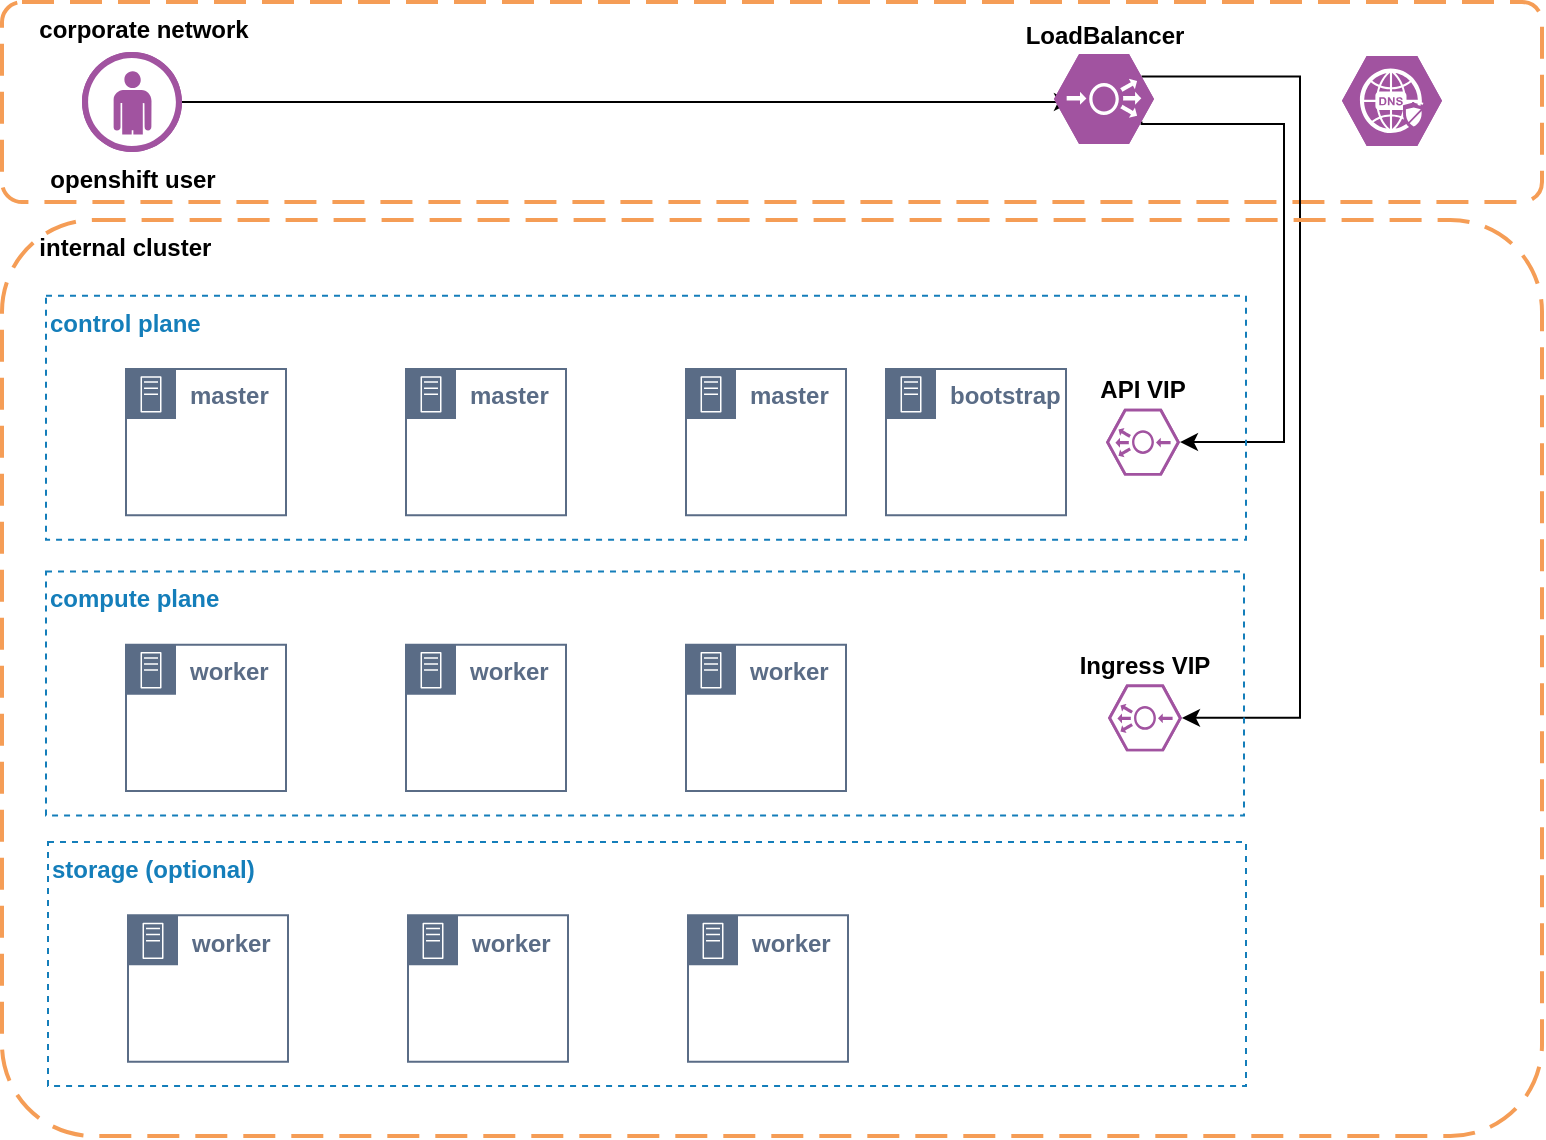 <mxfile version="14.1.8" type="device"><diagram id="D2HAmQbSStOBNY2pHx59" name="Page-1"><mxGraphModel dx="1106" dy="852" grid="0" gridSize="10" guides="1" tooltips="1" connect="1" arrows="1" fold="1" page="1" pageScale="1" pageWidth="1169" pageHeight="827" math="0" shadow="0"><root><mxCell id="0"/><mxCell id="1" parent="0"/><mxCell id="-Twyse6LTG6Oi9PKd06K-125" value="     corporate network" style="rounded=1;arcSize=10;dashed=1;strokeColor=#F59D56;fillColor=none;gradientColor=none;dashPattern=8 4;strokeWidth=2;align=left;fontStyle=1;verticalAlign=top;" parent="1" vertex="1"><mxGeometry x="200" y="220" width="770" height="100" as="geometry"/></mxCell><mxCell id="-Twyse6LTG6Oi9PKd06K-126" value="" style="verticalLabelPosition=bottom;html=1;fillColor=#A153A0;strokeColor=#ffffff;verticalAlign=top;align=center;points=[[0,0.5,0],[0.125,0.25,0],[0.25,0,0],[0.5,0,0],[0.75,0,0],[0.875,0.25,0],[1,0.5,0],[0.875,0.75,0],[0.75,1,0],[0.5,1,0],[0.125,0.75,0]];pointerEvents=1;shape=mxgraph.cisco_safe.compositeIcon;bgIcon=mxgraph.cisco_safe.design.blank_device;resIcon=mxgraph.cisco_safe.design.secure_dns;" parent="1" vertex="1"><mxGeometry x="870" y="247" width="50" height="45" as="geometry"/></mxCell><mxCell id="-Twyse6LTG6Oi9PKd06K-140" style="edgeStyle=orthogonalEdgeStyle;rounded=0;orthogonalLoop=1;jettySize=auto;html=1;exitX=1;exitY=0.5;exitDx=0;exitDy=0;exitPerimeter=0;entryX=0.18;entryY=0.533;entryDx=0;entryDy=0;entryPerimeter=0;" parent="1" source="-Twyse6LTG6Oi9PKd06K-127" target="B9ZKigbj91a6H2IaRm09-2" edge="1"><mxGeometry relative="1" as="geometry"><mxPoint x="766" y="269.98" as="targetPoint"/></mxGeometry></mxCell><mxCell id="-Twyse6LTG6Oi9PKd06K-127" value="openshift user" style="verticalLabelPosition=bottom;html=1;fillColor=#A153A0;strokeColor=#ffffff;verticalAlign=top;align=center;points=[[0,0.5,0],[0.125,0.25,0],[0.25,0,0],[0.5,0,0],[0.75,0,0],[0.875,0.25,0],[1,0.5,0],[0.875,0.75,0],[0.75,1,0],[0.5,1,0],[0.125,0.75,0]];pointerEvents=1;shape=mxgraph.cisco_safe.compositeIcon;bgIcon=ellipse;resIcon=mxgraph.cisco_safe.design.user;fontStyle=1" parent="1" vertex="1"><mxGeometry x="240" y="245" width="50" height="50" as="geometry"/></mxCell><mxCell id="B9ZKigbj91a6H2IaRm09-38" style="edgeStyle=orthogonalEdgeStyle;rounded=0;orthogonalLoop=1;jettySize=auto;html=1;exitX=0.875;exitY=0.75;exitDx=0;exitDy=0;exitPerimeter=0;entryX=0;entryY=0.5;entryDx=0;entryDy=0;entryPerimeter=0;" parent="1" source="B9ZKigbj91a6H2IaRm09-2" target="B9ZKigbj91a6H2IaRm09-33" edge="1"><mxGeometry relative="1" as="geometry"><Array as="points"><mxPoint x="841" y="281"/><mxPoint x="841" y="440"/></Array></mxGeometry></mxCell><mxCell id="B9ZKigbj91a6H2IaRm09-39" style="edgeStyle=orthogonalEdgeStyle;rounded=0;orthogonalLoop=1;jettySize=auto;html=1;exitX=0.875;exitY=0.25;exitDx=0;exitDy=0;exitPerimeter=0;entryX=0;entryY=0.5;entryDx=0;entryDy=0;entryPerimeter=0;" parent="1" source="B9ZKigbj91a6H2IaRm09-2" target="B9ZKigbj91a6H2IaRm09-35" edge="1"><mxGeometry relative="1" as="geometry"><Array as="points"><mxPoint x="849" y="258"/><mxPoint x="849" y="578"/></Array></mxGeometry></mxCell><mxCell id="B9ZKigbj91a6H2IaRm09-2" value="&lt;b&gt;LoadBalancer&lt;/b&gt;" style="verticalLabelPosition=top;html=1;fillColor=#A153A0;strokeColor=#ffffff;verticalAlign=bottom;align=center;points=[[0,0.5,0],[0.125,0.25,0],[0.25,0,0],[0.5,0,0],[0.75,0,0],[0.875,0.25,0],[1,0.5,0],[0.875,0.75,0],[0.75,1,0],[0.5,1,0],[0.125,0.75,0]];pointerEvents=1;shape=mxgraph.cisco_safe.compositeIcon;bgIcon=mxgraph.cisco_safe.design.blank_device;resIcon=mxgraph.cisco_safe.design.load_balancer;labelPosition=center;" parent="1" vertex="1"><mxGeometry x="726" y="246" width="50" height="45" as="geometry"/></mxCell><mxCell id="-Twyse6LTG6Oi9PKd06K-92" value="     internal cluster" style="rounded=1;arcSize=10;dashed=1;strokeColor=#F59D56;fillColor=none;gradientColor=none;dashPattern=8 4;strokeWidth=2;align=left;fontStyle=1;verticalAlign=top;" parent="1" vertex="1"><mxGeometry x="200" y="329" width="770" height="458" as="geometry"/></mxCell><mxCell id="B9ZKigbj91a6H2IaRm09-28" value="" style="group" parent="1" vertex="1" connectable="0"><mxGeometry x="222" y="366.829" width="600" height="122.029" as="geometry"/></mxCell><mxCell id="-Twyse6LTG6Oi9PKd06K-102" value="" style="group" parent="B9ZKigbj91a6H2IaRm09-28" vertex="1" connectable="0"><mxGeometry x="40" y="36.609" width="360" height="73.217" as="geometry"/></mxCell><mxCell id="-Twyse6LTG6Oi9PKd06K-97" value="master" style="points=[[0,0],[0.25,0],[0.5,0],[0.75,0],[1,0],[1,0.25],[1,0.5],[1,0.75],[1,1],[0.75,1],[0.5,1],[0.25,1],[0,1],[0,0.75],[0,0.5],[0,0.25]];outlineConnect=0;gradientColor=none;html=1;whiteSpace=wrap;fontSize=12;fontStyle=1;shape=mxgraph.aws4.group;grIcon=mxgraph.aws4.group_on_premise;strokeColor=#5A6C86;fillColor=none;verticalAlign=top;align=left;spacingLeft=30;fontColor=#5A6C86;dashed=0;" parent="-Twyse6LTG6Oi9PKd06K-102" vertex="1"><mxGeometry width="80" height="73.217" as="geometry"/></mxCell><mxCell id="-Twyse6LTG6Oi9PKd06K-100" value="master" style="points=[[0,0],[0.25,0],[0.5,0],[0.75,0],[1,0],[1,0.25],[1,0.5],[1,0.75],[1,1],[0.75,1],[0.5,1],[0.25,1],[0,1],[0,0.75],[0,0.5],[0,0.25]];outlineConnect=0;gradientColor=none;html=1;whiteSpace=wrap;fontSize=12;fontStyle=1;shape=mxgraph.aws4.group;grIcon=mxgraph.aws4.group_on_premise;strokeColor=#5A6C86;fillColor=none;verticalAlign=top;align=left;spacingLeft=30;fontColor=#5A6C86;dashed=0;" parent="-Twyse6LTG6Oi9PKd06K-102" vertex="1"><mxGeometry x="140" width="80" height="73.217" as="geometry"/></mxCell><mxCell id="-Twyse6LTG6Oi9PKd06K-101" value="master" style="points=[[0,0],[0.25,0],[0.5,0],[0.75,0],[1,0],[1,0.25],[1,0.5],[1,0.75],[1,1],[0.75,1],[0.5,1],[0.25,1],[0,1],[0,0.75],[0,0.5],[0,0.25]];outlineConnect=0;gradientColor=none;html=1;whiteSpace=wrap;fontSize=12;fontStyle=1;shape=mxgraph.aws4.group;grIcon=mxgraph.aws4.group_on_premise;strokeColor=#5A6C86;fillColor=none;verticalAlign=top;align=left;spacingLeft=30;fontColor=#5A6C86;dashed=0;" parent="-Twyse6LTG6Oi9PKd06K-102" vertex="1"><mxGeometry x="280" width="80" height="73.217" as="geometry"/></mxCell><mxCell id="-Twyse6LTG6Oi9PKd06K-107" value="bootstrap" style="points=[[0,0],[0.25,0],[0.5,0],[0.75,0],[1,0],[1,0.25],[1,0.5],[1,0.75],[1,1],[0.75,1],[0.5,1],[0.25,1],[0,1],[0,0.75],[0,0.5],[0,0.25]];outlineConnect=0;gradientColor=none;html=1;whiteSpace=wrap;fontSize=12;fontStyle=1;shape=mxgraph.aws4.group;grIcon=mxgraph.aws4.group_on_premise;strokeColor=#5A6C86;fillColor=none;verticalAlign=top;align=left;spacingLeft=30;fontColor=#5A6C86;dashed=0;" parent="B9ZKigbj91a6H2IaRm09-28" vertex="1"><mxGeometry x="420" y="36.609" width="90" height="73.217" as="geometry"/></mxCell><mxCell id="-Twyse6LTG6Oi9PKd06K-98" value="control plane" style="fillColor=none;strokeColor=#147EBA;dashed=1;verticalAlign=top;fontStyle=1;fontColor=#147EBA;align=left;" parent="B9ZKigbj91a6H2IaRm09-28" vertex="1"><mxGeometry width="600" height="122.029" as="geometry"/></mxCell><mxCell id="B9ZKigbj91a6H2IaRm09-33" value="&lt;b&gt;API VIP&lt;/b&gt;" style="verticalLabelPosition=top;html=1;fillColor=#A153A0;strokeColor=#ffffff;verticalAlign=bottom;align=center;points=[[0,0.5,0],[0.125,0.25,0],[0.25,0,0],[0.5,0,0],[0.75,0,0],[0.875,0.25,0],[1,0.5,0],[0.875,0.75,0],[0.75,1,0],[0.5,1,0],[0.125,0.75,0]];pointerEvents=1;shape=mxgraph.cisco_safe.compositeIcon;bgIcon=mxgraph.cisco_safe.design.blank_device;resIcon=mxgraph.cisco_safe.design.load_balancer_2;rounded=0;direction=west;labelPosition=center;aspect=fixed;" parent="B9ZKigbj91a6H2IaRm09-28" vertex="1"><mxGeometry x="530" y="56.58" width="36.98" height="33.28" as="geometry"/></mxCell><mxCell id="B9ZKigbj91a6H2IaRm09-29" value="" style="group" parent="1" vertex="1" connectable="0"><mxGeometry x="222" y="504.722" width="599" height="122.029" as="geometry"/></mxCell><mxCell id="-Twyse6LTG6Oi9PKd06K-99" value="compute plane" style="fillColor=none;strokeColor=#147EBA;dashed=1;verticalAlign=top;fontStyle=1;fontColor=#147EBA;align=left;" parent="B9ZKigbj91a6H2IaRm09-29" vertex="1"><mxGeometry width="599" height="122.029" as="geometry"/></mxCell><mxCell id="-Twyse6LTG6Oi9PKd06K-103" value="" style="group" parent="B9ZKigbj91a6H2IaRm09-29" vertex="1" connectable="0"><mxGeometry x="40" y="36.609" width="360" height="73.217" as="geometry"/></mxCell><mxCell id="-Twyse6LTG6Oi9PKd06K-104" value="worker" style="points=[[0,0],[0.25,0],[0.5,0],[0.75,0],[1,0],[1,0.25],[1,0.5],[1,0.75],[1,1],[0.75,1],[0.5,1],[0.25,1],[0,1],[0,0.75],[0,0.5],[0,0.25]];outlineConnect=0;gradientColor=none;html=1;whiteSpace=wrap;fontSize=12;fontStyle=1;shape=mxgraph.aws4.group;grIcon=mxgraph.aws4.group_on_premise;strokeColor=#5A6C86;fillColor=none;verticalAlign=top;align=left;spacingLeft=30;fontColor=#5A6C86;dashed=0;" parent="-Twyse6LTG6Oi9PKd06K-103" vertex="1"><mxGeometry width="80" height="73.217" as="geometry"/></mxCell><mxCell id="-Twyse6LTG6Oi9PKd06K-105" value="worker" style="points=[[0,0],[0.25,0],[0.5,0],[0.75,0],[1,0],[1,0.25],[1,0.5],[1,0.75],[1,1],[0.75,1],[0.5,1],[0.25,1],[0,1],[0,0.75],[0,0.5],[0,0.25]];outlineConnect=0;gradientColor=none;html=1;whiteSpace=wrap;fontSize=12;fontStyle=1;shape=mxgraph.aws4.group;grIcon=mxgraph.aws4.group_on_premise;strokeColor=#5A6C86;fillColor=none;verticalAlign=top;align=left;spacingLeft=30;fontColor=#5A6C86;dashed=0;" parent="-Twyse6LTG6Oi9PKd06K-103" vertex="1"><mxGeometry x="140" width="80" height="73.217" as="geometry"/></mxCell><mxCell id="-Twyse6LTG6Oi9PKd06K-106" value="worker" style="points=[[0,0],[0.25,0],[0.5,0],[0.75,0],[1,0],[1,0.25],[1,0.5],[1,0.75],[1,1],[0.75,1],[0.5,1],[0.25,1],[0,1],[0,0.75],[0,0.5],[0,0.25]];outlineConnect=0;gradientColor=none;html=1;whiteSpace=wrap;fontSize=12;fontStyle=1;shape=mxgraph.aws4.group;grIcon=mxgraph.aws4.group_on_premise;strokeColor=#5A6C86;fillColor=none;verticalAlign=top;align=left;spacingLeft=30;fontColor=#5A6C86;dashed=0;" parent="-Twyse6LTG6Oi9PKd06K-103" vertex="1"><mxGeometry x="280" width="80" height="73.217" as="geometry"/></mxCell><mxCell id="B9ZKigbj91a6H2IaRm09-35" value="&lt;b&gt;Ingress VIP&lt;br&gt;&lt;/b&gt;" style="verticalLabelPosition=top;html=1;fillColor=#A153A0;strokeColor=#ffffff;verticalAlign=bottom;align=center;points=[[0,0.5,0],[0.125,0.25,0],[0.25,0,0],[0.5,0,0],[0.75,0,0],[0.875,0.25,0],[1,0.5,0],[0.875,0.75,0],[0.75,1,0],[0.5,1,0],[0.125,0.75,0]];pointerEvents=1;shape=mxgraph.cisco_safe.compositeIcon;bgIcon=mxgraph.cisco_safe.design.blank_device;resIcon=mxgraph.cisco_safe.design.load_balancer_2;rounded=0;direction=west;labelPosition=center;aspect=fixed;" parent="B9ZKigbj91a6H2IaRm09-29" vertex="1"><mxGeometry x="531" y="56.577" width="36.98" height="33.28" as="geometry"/></mxCell><mxCell id="B9ZKigbj91a6H2IaRm09-30" value="" style="group" parent="1" vertex="1" connectable="0"><mxGeometry x="223" y="640.002" width="599" height="122.029" as="geometry"/></mxCell><mxCell id="B9ZKigbj91a6H2IaRm09-22" value="storage (optional)" style="fillColor=none;strokeColor=#147EBA;dashed=1;verticalAlign=top;fontStyle=1;fontColor=#147EBA;align=left;" parent="B9ZKigbj91a6H2IaRm09-30" vertex="1"><mxGeometry width="599" height="122.029" as="geometry"/></mxCell><mxCell id="B9ZKigbj91a6H2IaRm09-23" value="" style="group" parent="B9ZKigbj91a6H2IaRm09-30" vertex="1" connectable="0"><mxGeometry x="40" y="36.609" width="360" height="73.217" as="geometry"/></mxCell><mxCell id="B9ZKigbj91a6H2IaRm09-24" value="worker" style="points=[[0,0],[0.25,0],[0.5,0],[0.75,0],[1,0],[1,0.25],[1,0.5],[1,0.75],[1,1],[0.75,1],[0.5,1],[0.25,1],[0,1],[0,0.75],[0,0.5],[0,0.25]];outlineConnect=0;gradientColor=none;html=1;whiteSpace=wrap;fontSize=12;fontStyle=1;shape=mxgraph.aws4.group;grIcon=mxgraph.aws4.group_on_premise;strokeColor=#5A6C86;fillColor=none;verticalAlign=top;align=left;spacingLeft=30;fontColor=#5A6C86;dashed=0;" parent="B9ZKigbj91a6H2IaRm09-23" vertex="1"><mxGeometry width="80" height="73.217" as="geometry"/></mxCell><mxCell id="B9ZKigbj91a6H2IaRm09-25" value="worker" style="points=[[0,0],[0.25,0],[0.5,0],[0.75,0],[1,0],[1,0.25],[1,0.5],[1,0.75],[1,1],[0.75,1],[0.5,1],[0.25,1],[0,1],[0,0.75],[0,0.5],[0,0.25]];outlineConnect=0;gradientColor=none;html=1;whiteSpace=wrap;fontSize=12;fontStyle=1;shape=mxgraph.aws4.group;grIcon=mxgraph.aws4.group_on_premise;strokeColor=#5A6C86;fillColor=none;verticalAlign=top;align=left;spacingLeft=30;fontColor=#5A6C86;dashed=0;" parent="B9ZKigbj91a6H2IaRm09-23" vertex="1"><mxGeometry x="140" width="80" height="73.217" as="geometry"/></mxCell><mxCell id="B9ZKigbj91a6H2IaRm09-26" value="worker" style="points=[[0,0],[0.25,0],[0.5,0],[0.75,0],[1,0],[1,0.25],[1,0.5],[1,0.75],[1,1],[0.75,1],[0.5,1],[0.25,1],[0,1],[0,0.75],[0,0.5],[0,0.25]];outlineConnect=0;gradientColor=none;html=1;whiteSpace=wrap;fontSize=12;fontStyle=1;shape=mxgraph.aws4.group;grIcon=mxgraph.aws4.group_on_premise;strokeColor=#5A6C86;fillColor=none;verticalAlign=top;align=left;spacingLeft=30;fontColor=#5A6C86;dashed=0;" parent="B9ZKigbj91a6H2IaRm09-23" vertex="1"><mxGeometry x="280" width="80" height="73.217" as="geometry"/></mxCell></root></mxGraphModel></diagram></mxfile>
